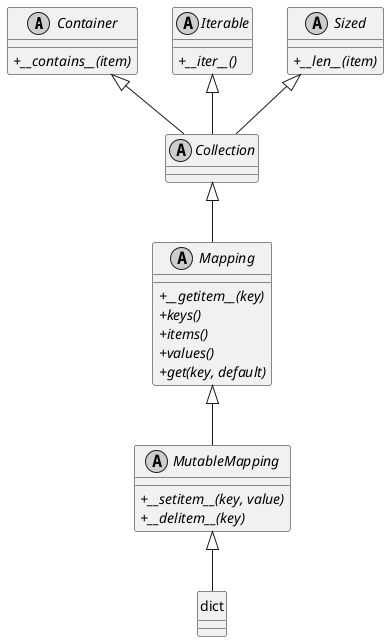 @startuml
'figure 2: Napping diagram'
skinparam monochrome true
skinparam handwritten false
skinparam shadowing false
hide class circle
skinparam classAttributeIconSize 0

abstract class Container {
+ {abstract} __contains__(item)
}

abstract class Iterable {
+ {abstract} __iter__()
}

abstract class Sized {
+ {abstract} __len__(item)
}

abstract class Collection {
}

Sized <|-- Collection
Iterable <|-- Collection
Container <|-- Collection

abstract class Mapping {
+ {abstract} __getitem__(key)
+ {abstract} keys()
+ {abstract} items()
+ {abstract} values()
+ {abstract} get(key, default)
}

Collection <|-- Mapping

abstract class MutableMapping {
+ {abstract} __setitem__(key, value)
+ {abstract} __delitem__(key)
}

Mapping <|-- MutableMapping

class dict {}

MutableMapping <|-- dict

@enduml
